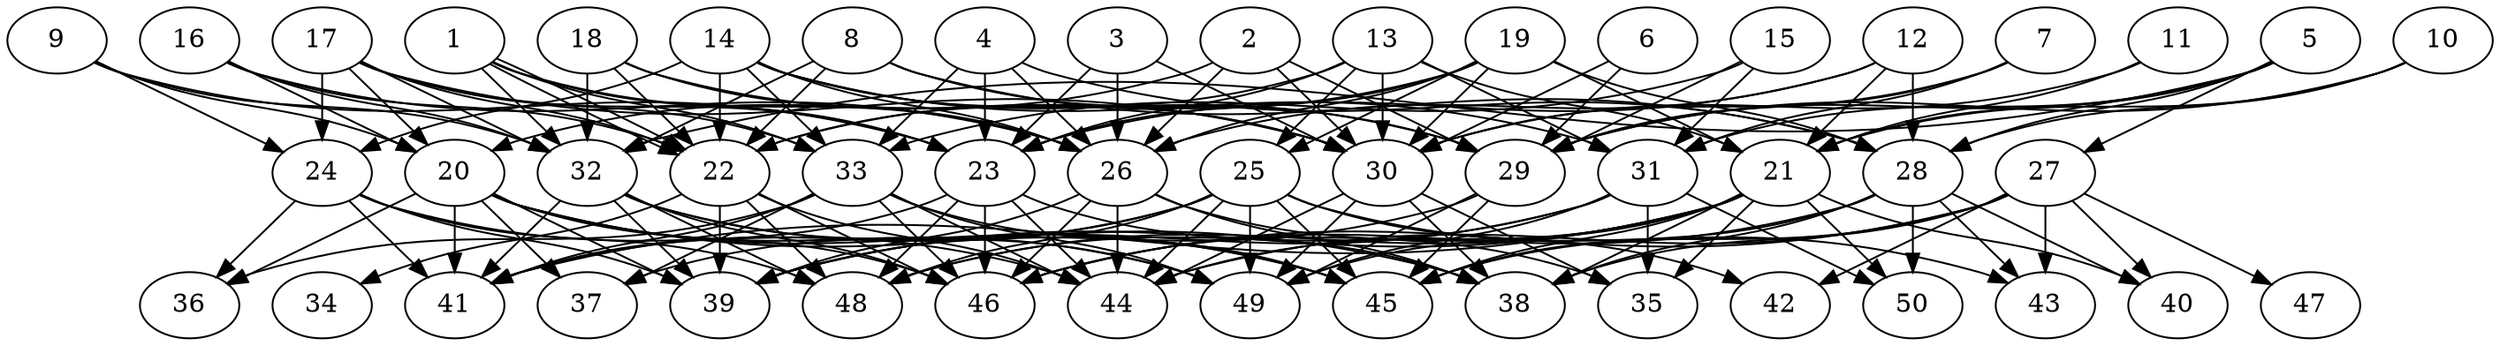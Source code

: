 // DAG automatically generated by daggen at Thu Oct  3 14:07:57 2019
// ./daggen --dot -n 50 --ccr 0.4 --fat 0.7 --regular 0.5 --density 0.7 --mindata 5242880 --maxdata 52428800 
digraph G {
  1 [size="66434560", alpha="0.03", expect_size="26573824"] 
  1 -> 22 [size ="26573824"]
  1 -> 22 [size ="26573824"]
  1 -> 23 [size ="26573824"]
  1 -> 26 [size ="26573824"]
  1 -> 32 [size ="26573824"]
  1 -> 33 [size ="26573824"]
  2 [size="46085120", alpha="0.01", expect_size="18434048"] 
  2 -> 20 [size ="18434048"]
  2 -> 26 [size ="18434048"]
  2 -> 29 [size ="18434048"]
  2 -> 30 [size ="18434048"]
  3 [size="68812800", alpha="0.11", expect_size="27525120"] 
  3 -> 23 [size ="27525120"]
  3 -> 26 [size ="27525120"]
  3 -> 30 [size ="27525120"]
  4 [size="28152320", alpha="0.18", expect_size="11260928"] 
  4 -> 23 [size ="11260928"]
  4 -> 26 [size ="11260928"]
  4 -> 28 [size ="11260928"]
  4 -> 33 [size ="11260928"]
  5 [size="36974080", alpha="0.05", expect_size="14789632"] 
  5 -> 21 [size ="14789632"]
  5 -> 27 [size ="14789632"]
  5 -> 28 [size ="14789632"]
  5 -> 29 [size ="14789632"]
  5 -> 31 [size ="14789632"]
  5 -> 32 [size ="14789632"]
  6 [size="97502720", alpha="0.18", expect_size="39001088"] 
  6 -> 29 [size ="39001088"]
  6 -> 30 [size ="39001088"]
  7 [size="100390400", alpha="0.19", expect_size="40156160"] 
  7 -> 29 [size ="40156160"]
  7 -> 30 [size ="40156160"]
  7 -> 31 [size ="40156160"]
  8 [size="73753600", alpha="0.19", expect_size="29501440"] 
  8 -> 22 [size ="29501440"]
  8 -> 28 [size ="29501440"]
  8 -> 29 [size ="29501440"]
  8 -> 32 [size ="29501440"]
  9 [size="33313280", alpha="0.05", expect_size="13325312"] 
  9 -> 20 [size ="13325312"]
  9 -> 23 [size ="13325312"]
  9 -> 24 [size ="13325312"]
  9 -> 32 [size ="13325312"]
  10 [size="74288640", alpha="0.15", expect_size="29715456"] 
  10 -> 21 [size ="29715456"]
  10 -> 28 [size ="29715456"]
  10 -> 29 [size ="29715456"]
  11 [size="40811520", alpha="0.18", expect_size="16324608"] 
  11 -> 21 [size ="16324608"]
  11 -> 30 [size ="16324608"]
  12 [size="55623680", alpha="0.04", expect_size="22249472"] 
  12 -> 21 [size ="22249472"]
  12 -> 23 [size ="22249472"]
  12 -> 26 [size ="22249472"]
  12 -> 28 [size ="22249472"]
  13 [size="60014080", alpha="0.07", expect_size="24005632"] 
  13 -> 21 [size ="24005632"]
  13 -> 22 [size ="24005632"]
  13 -> 23 [size ="24005632"]
  13 -> 25 [size ="24005632"]
  13 -> 30 [size ="24005632"]
  13 -> 31 [size ="24005632"]
  14 [size="124096000", alpha="0.03", expect_size="49638400"] 
  14 -> 22 [size ="49638400"]
  14 -> 24 [size ="49638400"]
  14 -> 26 [size ="49638400"]
  14 -> 29 [size ="49638400"]
  14 -> 30 [size ="49638400"]
  14 -> 31 [size ="49638400"]
  14 -> 33 [size ="49638400"]
  15 [size="109918720", alpha="0.12", expect_size="43967488"] 
  15 -> 29 [size ="43967488"]
  15 -> 31 [size ="43967488"]
  15 -> 33 [size ="43967488"]
  16 [size="20257280", alpha="0.01", expect_size="8102912"] 
  16 -> 20 [size ="8102912"]
  16 -> 22 [size ="8102912"]
  16 -> 26 [size ="8102912"]
  16 -> 32 [size ="8102912"]
  17 [size="128762880", alpha="0.04", expect_size="51505152"] 
  17 -> 20 [size ="51505152"]
  17 -> 22 [size ="51505152"]
  17 -> 23 [size ="51505152"]
  17 -> 24 [size ="51505152"]
  17 -> 30 [size ="51505152"]
  17 -> 32 [size ="51505152"]
  17 -> 33 [size ="51505152"]
  18 [size="121185280", alpha="0.11", expect_size="48474112"] 
  18 -> 22 [size ="48474112"]
  18 -> 26 [size ="48474112"]
  18 -> 30 [size ="48474112"]
  18 -> 32 [size ="48474112"]
  19 [size="117388800", alpha="0.07", expect_size="46955520"] 
  19 -> 21 [size ="46955520"]
  19 -> 22 [size ="46955520"]
  19 -> 23 [size ="46955520"]
  19 -> 25 [size ="46955520"]
  19 -> 26 [size ="46955520"]
  19 -> 28 [size ="46955520"]
  19 -> 30 [size ="46955520"]
  20 [size="31475200", alpha="0.19", expect_size="12590080"] 
  20 -> 36 [size ="12590080"]
  20 -> 37 [size ="12590080"]
  20 -> 38 [size ="12590080"]
  20 -> 39 [size ="12590080"]
  20 -> 41 [size ="12590080"]
  20 -> 45 [size ="12590080"]
  20 -> 46 [size ="12590080"]
  20 -> 49 [size ="12590080"]
  21 [size="117921280", alpha="0.01", expect_size="47168512"] 
  21 -> 35 [size ="47168512"]
  21 -> 38 [size ="47168512"]
  21 -> 39 [size ="47168512"]
  21 -> 40 [size ="47168512"]
  21 -> 41 [size ="47168512"]
  21 -> 44 [size ="47168512"]
  21 -> 45 [size ="47168512"]
  21 -> 46 [size ="47168512"]
  21 -> 48 [size ="47168512"]
  21 -> 49 [size ="47168512"]
  21 -> 50 [size ="47168512"]
  22 [size="107023360", alpha="0.08", expect_size="42809344"] 
  22 -> 34 [size ="42809344"]
  22 -> 39 [size ="42809344"]
  22 -> 44 [size ="42809344"]
  22 -> 46 [size ="42809344"]
  22 -> 48 [size ="42809344"]
  23 [size="15083520", alpha="0.04", expect_size="6033408"] 
  23 -> 38 [size ="6033408"]
  23 -> 41 [size ="6033408"]
  23 -> 44 [size ="6033408"]
  23 -> 46 [size ="6033408"]
  23 -> 48 [size ="6033408"]
  24 [size="58772480", alpha="0.03", expect_size="23508992"] 
  24 -> 36 [size ="23508992"]
  24 -> 39 [size ="23508992"]
  24 -> 41 [size ="23508992"]
  24 -> 44 [size ="23508992"]
  24 -> 48 [size ="23508992"]
  25 [size="74001920", alpha="0.06", expect_size="29600768"] 
  25 -> 37 [size ="29600768"]
  25 -> 41 [size ="29600768"]
  25 -> 42 [size ="29600768"]
  25 -> 43 [size ="29600768"]
  25 -> 44 [size ="29600768"]
  25 -> 45 [size ="29600768"]
  25 -> 48 [size ="29600768"]
  25 -> 49 [size ="29600768"]
  26 [size="26263040", alpha="0.03", expect_size="10505216"] 
  26 -> 35 [size ="10505216"]
  26 -> 38 [size ="10505216"]
  26 -> 39 [size ="10505216"]
  26 -> 44 [size ="10505216"]
  26 -> 46 [size ="10505216"]
  27 [size="29527040", alpha="0.15", expect_size="11810816"] 
  27 -> 38 [size ="11810816"]
  27 -> 40 [size ="11810816"]
  27 -> 42 [size ="11810816"]
  27 -> 43 [size ="11810816"]
  27 -> 44 [size ="11810816"]
  27 -> 45 [size ="11810816"]
  27 -> 46 [size ="11810816"]
  27 -> 47 [size ="11810816"]
  28 [size="52106240", alpha="0.17", expect_size="20842496"] 
  28 -> 38 [size ="20842496"]
  28 -> 40 [size ="20842496"]
  28 -> 43 [size ="20842496"]
  28 -> 45 [size ="20842496"]
  28 -> 46 [size ="20842496"]
  28 -> 50 [size ="20842496"]
  29 [size="118786560", alpha="0.03", expect_size="47514624"] 
  29 -> 39 [size ="47514624"]
  29 -> 45 [size ="47514624"]
  29 -> 49 [size ="47514624"]
  30 [size="43461120", alpha="0.19", expect_size="17384448"] 
  30 -> 35 [size ="17384448"]
  30 -> 38 [size ="17384448"]
  30 -> 44 [size ="17384448"]
  30 -> 49 [size ="17384448"]
  31 [size="40412160", alpha="0.00", expect_size="16164864"] 
  31 -> 35 [size ="16164864"]
  31 -> 39 [size ="16164864"]
  31 -> 48 [size ="16164864"]
  31 -> 49 [size ="16164864"]
  31 -> 50 [size ="16164864"]
  32 [size="44999680", alpha="0.08", expect_size="17999872"] 
  32 -> 39 [size ="17999872"]
  32 -> 41 [size ="17999872"]
  32 -> 45 [size ="17999872"]
  32 -> 46 [size ="17999872"]
  32 -> 48 [size ="17999872"]
  32 -> 49 [size ="17999872"]
  33 [size="90204160", alpha="0.04", expect_size="36081664"] 
  33 -> 36 [size ="36081664"]
  33 -> 37 [size ="36081664"]
  33 -> 41 [size ="36081664"]
  33 -> 44 [size ="36081664"]
  33 -> 45 [size ="36081664"]
  33 -> 46 [size ="36081664"]
  33 -> 49 [size ="36081664"]
  34 [size="113768960", alpha="0.19", expect_size="45507584"] 
  35 [size="130741760", alpha="0.10", expect_size="52296704"] 
  36 [size="47024640", alpha="0.02", expect_size="18809856"] 
  37 [size="64980480", alpha="0.15", expect_size="25992192"] 
  38 [size="35962880", alpha="0.05", expect_size="14385152"] 
  39 [size="20620800", alpha="0.13", expect_size="8248320"] 
  40 [size="39162880", alpha="0.04", expect_size="15665152"] 
  41 [size="34805760", alpha="0.13", expect_size="13922304"] 
  42 [size="35256320", alpha="0.18", expect_size="14102528"] 
  43 [size="83036160", alpha="0.03", expect_size="33214464"] 
  44 [size="107082240", alpha="0.16", expect_size="42832896"] 
  45 [size="100423680", alpha="0.19", expect_size="40169472"] 
  46 [size="41907200", alpha="0.05", expect_size="16762880"] 
  47 [size="56645120", alpha="0.13", expect_size="22658048"] 
  48 [size="24368640", alpha="0.08", expect_size="9747456"] 
  49 [size="53155840", alpha="0.01", expect_size="21262336"] 
  50 [size="129320960", alpha="0.18", expect_size="51728384"] 
}
